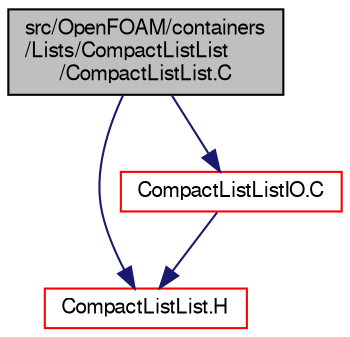 digraph "src/OpenFOAM/containers/Lists/CompactListList/CompactListList.C"
{
  bgcolor="transparent";
  edge [fontname="FreeSans",fontsize="10",labelfontname="FreeSans",labelfontsize="10"];
  node [fontname="FreeSans",fontsize="10",shape=record];
  Node0 [label="src/OpenFOAM/containers\l/Lists/CompactListList\l/CompactListList.C",height=0.2,width=0.4,color="black", fillcolor="grey75", style="filled", fontcolor="black"];
  Node0 -> Node1 [color="midnightblue",fontsize="10",style="solid",fontname="FreeSans"];
  Node1 [label="CompactListList.H",height=0.2,width=0.4,color="red",URL="$a08612.html"];
  Node0 -> Node55 [color="midnightblue",fontsize="10",style="solid",fontname="FreeSans"];
  Node55 [label="CompactListListIO.C",height=0.2,width=0.4,color="red",URL="$a08618.html"];
  Node55 -> Node1 [color="midnightblue",fontsize="10",style="solid",fontname="FreeSans"];
}
